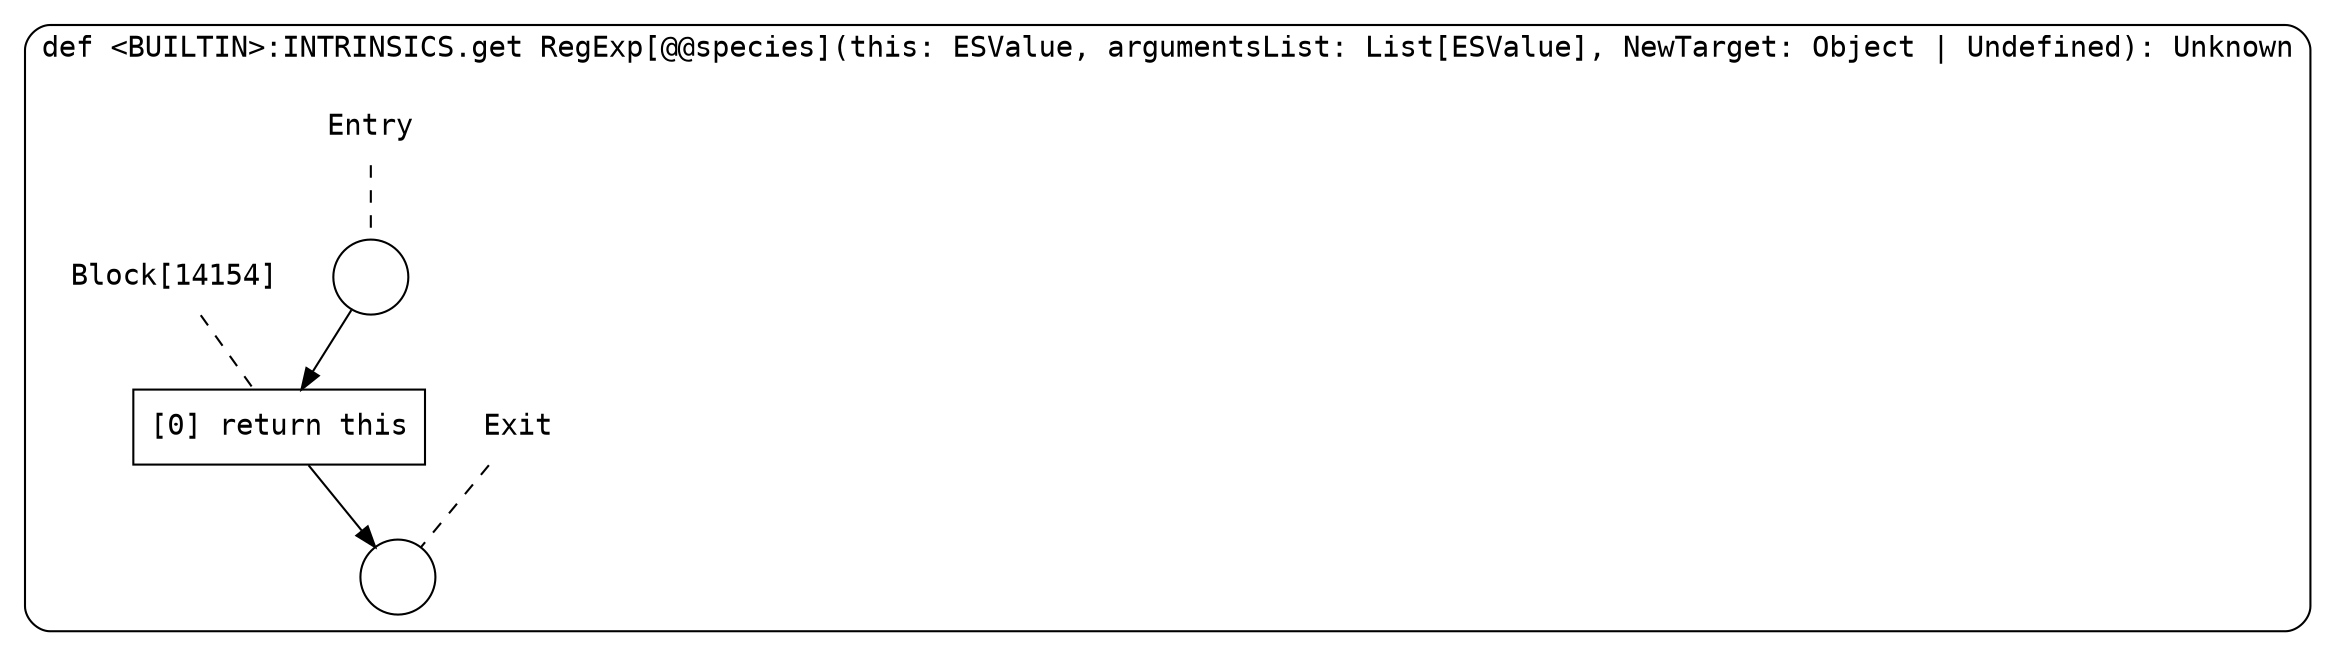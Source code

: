 digraph {
  graph [fontname = "Consolas"]
  node [fontname = "Consolas"]
  edge [fontname = "Consolas"]
  subgraph cluster2310 {
    label = "def <BUILTIN>:INTRINSICS.get RegExp[@@species](this: ESValue, argumentsList: List[ESValue], NewTarget: Object | Undefined): Unknown"
    style = rounded
    cluster2310_entry_name [shape=none, label=<<font color="black">Entry</font>>]
    cluster2310_entry_name -> cluster2310_entry [arrowhead=none, color="black", style=dashed]
    cluster2310_entry [shape=circle label=" " color="black" fillcolor="white" style=filled]
    cluster2310_entry -> node14154 [color="black"]
    cluster2310_exit_name [shape=none, label=<<font color="black">Exit</font>>]
    cluster2310_exit_name -> cluster2310_exit [arrowhead=none, color="black", style=dashed]
    cluster2310_exit [shape=circle label=" " color="black" fillcolor="white" style=filled]
    node14154_name [shape=none, label=<<font color="black">Block[14154]</font>>]
    node14154_name -> node14154 [arrowhead=none, color="black", style=dashed]
    node14154 [shape=box, label=<<font color="black">[0] return this<BR ALIGN="LEFT"/></font>> color="black" fillcolor="white", style=filled]
    node14154 -> cluster2310_exit [color="black"]
  }
}